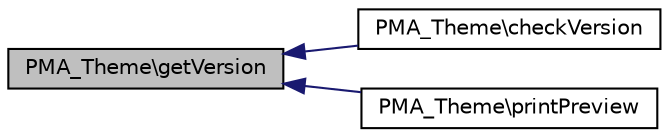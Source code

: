 digraph G
{
  edge [fontname="Helvetica",fontsize="10",labelfontname="Helvetica",labelfontsize="10"];
  node [fontname="Helvetica",fontsize="10",shape=record];
  rankdir="LR";
  Node1 [label="PMA_Theme\\getVersion",height=0.2,width=0.4,color="black", fillcolor="grey75", style="filled" fontcolor="black"];
  Node1 -> Node2 [dir="back",color="midnightblue",fontsize="10",style="solid",fontname="Helvetica"];
  Node2 [label="PMA_Theme\\checkVersion",height=0.2,width=0.4,color="black", fillcolor="white", style="filled",URL="$classPMA__Theme.html#a837a11dd2e9a94558c2cd0ffb19ad702",tooltip="checks theme version agaisnt $version returns true if theme version is equal or higher to $version..."];
  Node1 -> Node3 [dir="back",color="midnightblue",fontsize="10",style="solid",fontname="Helvetica"];
  Node3 [label="PMA_Theme\\printPreview",height=0.2,width=0.4,color="black", fillcolor="white", style="filled",URL="$classPMA__Theme.html#a1ae599674e4c3e587ff79af19ced2c67",tooltip="prints out the preview for this theme"];
}
